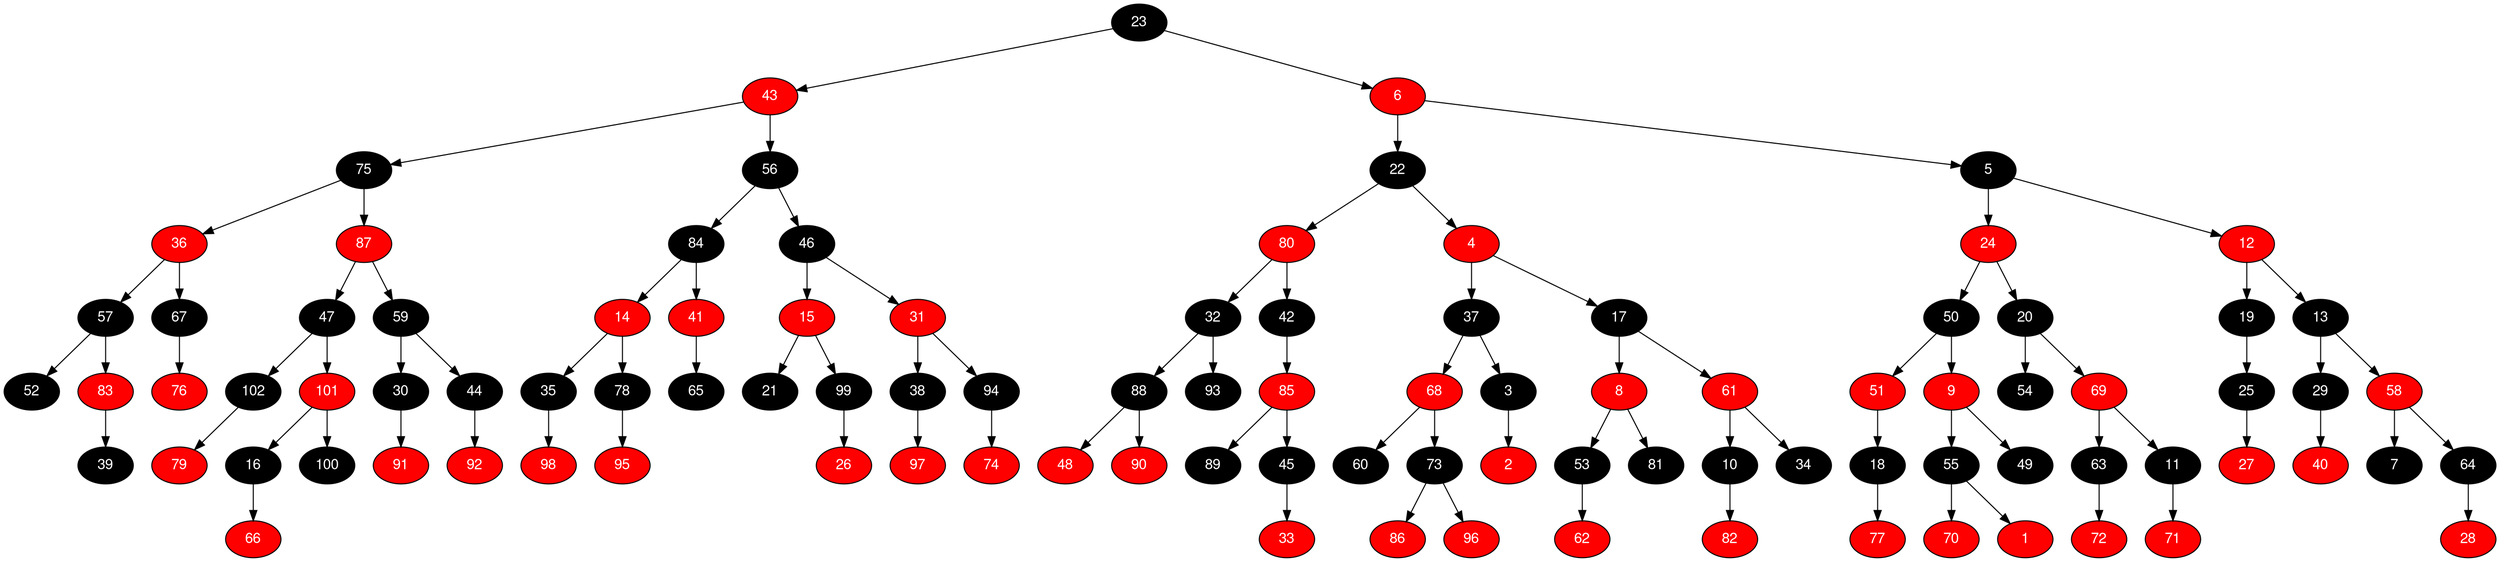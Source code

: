 digraph RB_Teste {
	node [fontname="Helvetica,Arial,sans-serif" style="filled"]
	edge [fontname="Helvetica,Arial,sans-serif" color="black"]

	{
		node [fillcolor=" black" fontcolor=" white"] 23 
		node [fillcolor=" red" fontcolor=" white"] 43 
		node [fillcolor=" black" fontcolor=" white"] 75 
		node [fillcolor=" red" fontcolor=" white"] 36 
		node [fillcolor=" black" fontcolor=" white"] 57 
		node [fillcolor=" black" fontcolor=" white"] 52 
		node [fillcolor=" red" fontcolor=" white"] 83 
		node [fillcolor=" black" fontcolor=" white"] 39 
		node [fillcolor=" black" fontcolor=" white"] 67 
		node [fillcolor=" red" fontcolor=" white"] 76 
		node [fillcolor=" red" fontcolor=" white"] 87 
		node [fillcolor=" black" fontcolor=" white"] 47 
		node [fillcolor=" black" fontcolor=" white"] 102 
		node [fillcolor=" red" fontcolor=" white"] 79 
		node [fillcolor=" red" fontcolor=" white"] 101 
		node [fillcolor=" black" fontcolor=" white"] 16 
		node [fillcolor=" red" fontcolor=" white"] 66 
		node [fillcolor=" black" fontcolor=" white"] 100 
		node [fillcolor=" black" fontcolor=" white"] 59 
		node [fillcolor=" black" fontcolor=" white"] 30 
		node [fillcolor=" red" fontcolor=" white"] 91 
		node [fillcolor=" black" fontcolor=" white"] 44 
		node [fillcolor=" red" fontcolor=" white"] 92 
		node [fillcolor=" black" fontcolor=" white"] 56 
		node [fillcolor=" black" fontcolor=" white"] 84 
		node [fillcolor=" red" fontcolor=" white"] 14 
		node [fillcolor=" black" fontcolor=" white"] 35 
		node [fillcolor=" red" fontcolor=" white"] 98 
		node [fillcolor=" black" fontcolor=" white"] 78 
		node [fillcolor=" red" fontcolor=" white"] 95 
		node [fillcolor=" red" fontcolor=" white"] 41 
		node [fillcolor=" black" fontcolor=" white"] 65 
		node [fillcolor=" black" fontcolor=" white"] 46 
		node [fillcolor=" red" fontcolor=" white"] 15 
		node [fillcolor=" black" fontcolor=" white"] 21 
		node [fillcolor=" black" fontcolor=" white"] 99 
		node [fillcolor=" red" fontcolor=" white"] 26 
		node [fillcolor=" red" fontcolor=" white"] 31 
		node [fillcolor=" black" fontcolor=" white"] 38 
		node [fillcolor=" red" fontcolor=" white"] 97 
		node [fillcolor=" black" fontcolor=" white"] 94 
		node [fillcolor=" red" fontcolor=" white"] 74 
		node [fillcolor=" red" fontcolor=" white"] 6 
		node [fillcolor=" black" fontcolor=" white"] 22 
		node [fillcolor=" red" fontcolor=" white"] 80 
		node [fillcolor=" black" fontcolor=" white"] 32 
		node [fillcolor=" black" fontcolor=" white"] 88 
		node [fillcolor=" red" fontcolor=" white"] 48 
		node [fillcolor=" red" fontcolor=" white"] 90 
		node [fillcolor=" black" fontcolor=" white"] 93 
		node [fillcolor=" black" fontcolor=" white"] 42 
		node [fillcolor=" red" fontcolor=" white"] 85 
		node [fillcolor=" black" fontcolor=" white"] 89 
		node [fillcolor=" black" fontcolor=" white"] 45 
		node [fillcolor=" red" fontcolor=" white"] 33 
		node [fillcolor=" red" fontcolor=" white"] 4 
		node [fillcolor=" black" fontcolor=" white"] 37 
		node [fillcolor=" red" fontcolor=" white"] 68 
		node [fillcolor=" black" fontcolor=" white"] 60 
		node [fillcolor=" black" fontcolor=" white"] 73 
		node [fillcolor=" red" fontcolor=" white"] 86 
		node [fillcolor=" red" fontcolor=" white"] 96 
		node [fillcolor=" black" fontcolor=" white"] 3 
		node [fillcolor=" red" fontcolor=" white"] 2 
		node [fillcolor=" black" fontcolor=" white"] 17 
		node [fillcolor=" red" fontcolor=" white"] 8 
		node [fillcolor=" black" fontcolor=" white"] 53 
		node [fillcolor=" red" fontcolor=" white"] 62 
		node [fillcolor=" black" fontcolor=" white"] 81 
		node [fillcolor=" red" fontcolor=" white"] 61 
		node [fillcolor=" black" fontcolor=" white"] 10 
		node [fillcolor=" red" fontcolor=" white"] 82 
		node [fillcolor=" black" fontcolor=" white"] 34 
		node [fillcolor=" black" fontcolor=" white"] 5 
		node [fillcolor=" red" fontcolor=" white"] 24 
		node [fillcolor=" black" fontcolor=" white"] 50 
		node [fillcolor=" red" fontcolor=" white"] 51 
		node [fillcolor=" black" fontcolor=" white"] 18 
		node [fillcolor=" red" fontcolor=" white"] 77 
		node [fillcolor=" red" fontcolor=" white"] 9 
		node [fillcolor=" black" fontcolor=" white"] 55 
		node [fillcolor=" red" fontcolor=" white"] 70 
		node [fillcolor=" red" fontcolor=" white"] 1 
		node [fillcolor=" black" fontcolor=" white"] 49 
		node [fillcolor=" black" fontcolor=" white"] 20 
		node [fillcolor=" black" fontcolor=" white"] 54 
		node [fillcolor=" red" fontcolor=" white"] 69 
		node [fillcolor=" black" fontcolor=" white"] 63 
		node [fillcolor=" red" fontcolor=" white"] 72 
		node [fillcolor=" black" fontcolor=" white"] 11 
		node [fillcolor=" red" fontcolor=" white"] 71 
		node [fillcolor=" red" fontcolor=" white"] 12 
		node [fillcolor=" black" fontcolor=" white"] 19 
		node [fillcolor=" black" fontcolor=" white"] 25 
		node [fillcolor=" red" fontcolor=" white"] 27 
		node [fillcolor=" black" fontcolor=" white"] 13 
		node [fillcolor=" black" fontcolor=" white"] 29 
		node [fillcolor=" red" fontcolor=" white"] 40 
		node [fillcolor=" red" fontcolor=" white"] 58 
		node [fillcolor=" black" fontcolor=" white"] 7 
		node [fillcolor=" black" fontcolor=" white"] 64 
		node [fillcolor=" red" fontcolor=" white"] 28 
	}

	23 -> 43 
	23 -> 6 
	43 -> 75 
	43 -> 56 
	75 -> 36 
	75 -> 87 
	36 -> 57 
	36 -> 67 
	57 -> 52 
	57 -> 83 
	83 -> 39 
	67 -> 76 
	87 -> 47 
	87 -> 59 
	47 -> 102 
	47 -> 101 
	102 -> 79 
	101 -> 16 
	101 -> 100 
	16 -> 66 
	59 -> 30 
	59 -> 44 
	30 -> 91 
	44 -> 92 
	56 -> 84 
	56 -> 46 
	84 -> 14 
	84 -> 41 
	14 -> 35 
	14 -> 78 
	35 -> 98 
	78 -> 95 
	41 -> 65 
	46 -> 15 
	46 -> 31 
	15 -> 21 
	15 -> 99 
	99 -> 26 
	31 -> 38 
	31 -> 94 
	38 -> 97 
	94 -> 74 
	6 -> 22 
	6 -> 5 
	22 -> 80 
	22 -> 4 
	80 -> 32 
	80 -> 42 
	32 -> 88 
	32 -> 93 
	88 -> 48 
	88 -> 90 
	42 -> 85 
	85 -> 89 
	85 -> 45 
	45 -> 33 
	4 -> 37 
	4 -> 17 
	37 -> 68 
	37 -> 3 
	68 -> 60 
	68 -> 73 
	73 -> 86 
	73 -> 96 
	3 -> 2 
	17 -> 8 
	17 -> 61 
	8 -> 53 
	8 -> 81 
	53 -> 62 
	61 -> 10 
	61 -> 34 
	10 -> 82 
	5 -> 24 
	5 -> 12 
	24 -> 50 
	24 -> 20 
	50 -> 51 
	50 -> 9 
	51 -> 18 
	18 -> 77 
	9 -> 55 
	9 -> 49 
	55 -> 70 
	55 -> 1 
	20 -> 54 
	20 -> 69 
	69 -> 63 
	69 -> 11 
	63 -> 72 
	11 -> 71 
	12 -> 19 
	12 -> 13 
	19 -> 25 
	25 -> 27 
	13 -> 29 
	13 -> 58 
	29 -> 40 
	58 -> 7 
	58 -> 64 
	64 -> 28 
}
